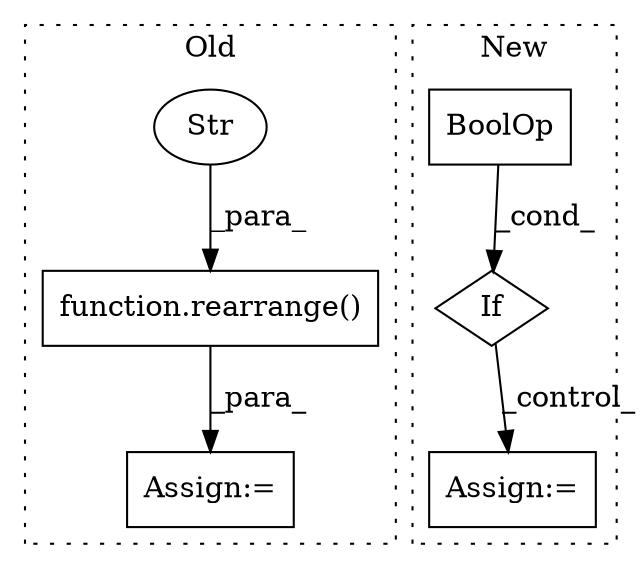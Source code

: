 digraph G {
subgraph cluster0 {
1 [label="function.rearrange()" a="75" s="2884,2923" l="10,1" shape="box"];
4 [label="Str" a="66" s="2897" l="26" shape="ellipse"];
6 [label="Assign:=" a="68" s="2970" l="3" shape="box"];
label = "Old";
style="dotted";
}
subgraph cluster1 {
2 [label="BoolOp" a="72" s="6296" l="42" shape="box"];
3 [label="If" a="96" s="6293,6338" l="3,14" shape="diamond"];
5 [label="Assign:=" a="68" s="6471" l="3" shape="box"];
label = "New";
style="dotted";
}
1 -> 6 [label="_para_"];
2 -> 3 [label="_cond_"];
3 -> 5 [label="_control_"];
4 -> 1 [label="_para_"];
}